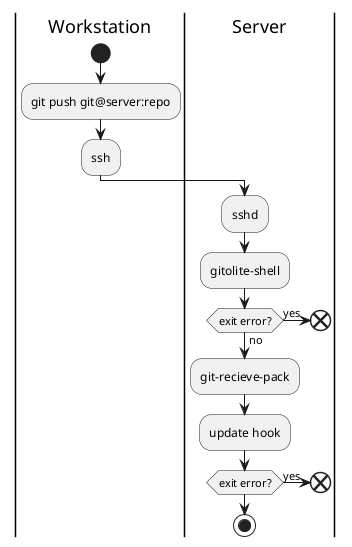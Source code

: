 @startuml
|Workstation|
start
:git push git@server:repo;
:ssh;
|Server|
:sshd;
:gitolite-shell;
if (exit error?) then (no)
  :git-recieve-pack;
  :update hook;
else (yes)
  end
endif
if (exit error?) then (yes)
  end
endif
stop
@enduml